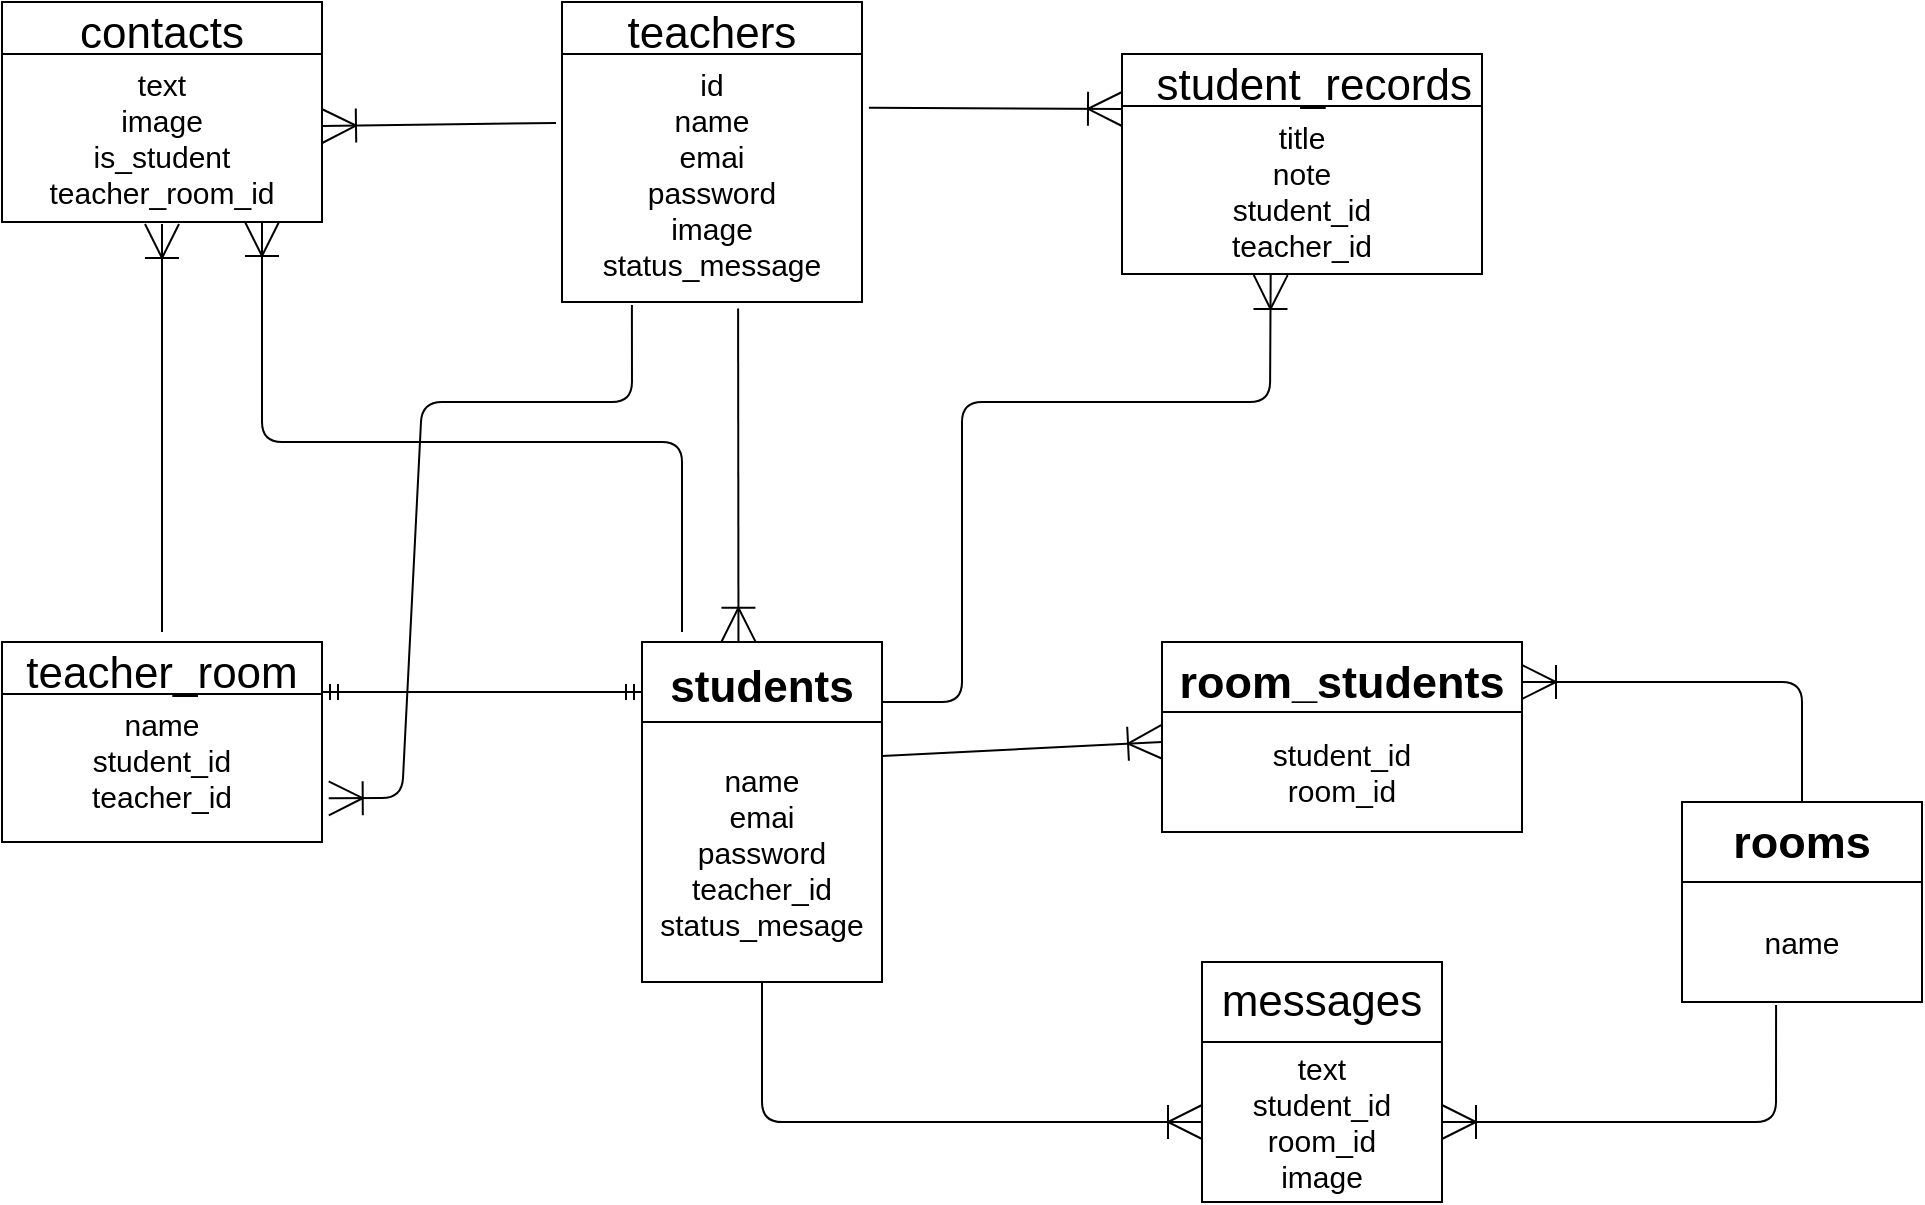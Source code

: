 <mxfile version="13.10.0" type="embed">
    <diagram id="rr2G3vfcNWPBEPG6R4cs" name="ページ1">
        <mxGraphModel dx="1229" dy="1926" grid="1" gridSize="10" guides="1" tooltips="1" connect="1" arrows="1" fold="1" page="1" pageScale="1" pageWidth="827" pageHeight="1169" math="0" shadow="0">
            <root>
                <mxCell id="0"/>
                <mxCell id="1" parent="0"/>
                <mxCell id="67" style="edgeStyle=none;rounded=0;jumpSize=6;orthogonalLoop=1;jettySize=auto;html=1;startSize=9;endSize=15;strokeWidth=1;fontSize=15;" edge="1" parent="1" source="2">
                    <mxGeometry relative="1" as="geometry">
                        <mxPoint x="170.0" y="80" as="targetPoint"/>
                    </mxGeometry>
                </mxCell>
                <mxCell id="2" value="&lt;h2&gt;&lt;font style=&quot;font-size: 22px&quot;&gt;students&lt;/font&gt;&lt;/h2&gt;" style="rounded=0;whiteSpace=wrap;html=1;fontSize=19;" parent="1" vertex="1">
                    <mxGeometry x="120" y="80" width="120" height="40" as="geometry"/>
                </mxCell>
                <mxCell id="3" value="&lt;font style=&quot;line-height: 50% ; font-size: 15px&quot;&gt;name&lt;br style=&quot;font-size: 15px&quot;&gt;emai&lt;br style=&quot;font-size: 15px&quot;&gt;password&lt;br&gt;teacher_id&lt;br&gt;status_mesage&lt;br style=&quot;font-size: 15px&quot;&gt;&lt;/font&gt;" style="rounded=0;whiteSpace=wrap;html=1;fontSize=15;verticalAlign=middle;horizontal=1;align=center;spacing=2;" parent="1" vertex="1">
                    <mxGeometry x="120" y="120" width="120" height="130" as="geometry"/>
                </mxCell>
                <mxCell id="4" value="&lt;span style=&quot;color: rgba(0 , 0 , 0 , 0) ; font-family: monospace ; font-size: 0px&quot;&gt;%3CmxGraphModel%3E%3Croot%3E%3CmxCell%20id%3D%220%22%2F%3E%3CmxCell%20id%3D%221%22%20parent%3D%220%22%2F%3E%3CmxCell%20id%3D%222%22%20value%3D%22%26lt%3Bh3%26gt%3Busers%26lt%3B%2Fh3%26gt%3B%22%20style%3D%22rounded%3D0%3BwhiteSpace%3Dwrap%3Bhtml%3D1%3BfontSize%3D19%3B%22%20vertex%3D%221%22%20parent%3D%221%22%3E%3CmxGeometry%20x%3D%2240%22%20y%3D%2240%22%20width%3D%22120%22%20height%3D%2240%22%20as%3D%22geometry%22%2F%3E%3C%2FmxCell%3E%3CmxCell%20id%3D%223%22%20value%3D%22%26lt%3Bfont%20style%3D%26quot%3Bline-height%3A%2050%25%3B%20font-size%3A%2015px%3B%26quot%3B%26gt%3Busername%26lt%3Bbr%20style%3D%26quot%3Bfont-size%3A%2015px%3B%26quot%3B%26gt%3Bemai%26lt%3Bbr%20style%3D%26quot%3Bfont-size%3A%2015px%3B%26quot%3B%26gt%3Bpassword%26lt%3Bbr%20style%3D%26quot%3Bfont-size%3A%2015px%3B%26quot%3B%26gt%3B%26lt%3B%2Ffont%26gt%3B%22%20style%3D%22rounded%3D0%3BwhiteSpace%3Dwrap%3Bhtml%3D1%3BfontSize%3D15%3BverticalAlign%3Dmiddle%3Bhorizontal%3D1%3Balign%3Dcenter%3Bspacing%3D2%3B%22%20vertex%3D%221%22%20parent%3D%221%22%3E%3CmxGeometry%20x%3D%2240%22%20y%3D%2280%22%20width%3D%22120%22%20height%3D%2260%22%20as%3D%22geometry%22%2F%3E%3C%2FmxCell%3E%3C%2Froot%3E%3C%2FmxGraphModel%3E&lt;/span&gt;" style="text;html=1;align=center;verticalAlign=middle;resizable=0;points=[];autosize=1;fontSize=15;" parent="1" vertex="1">
                    <mxGeometry x="280" y="55" width="20" height="30" as="geometry"/>
                </mxCell>
                <mxCell id="5" value="&lt;h2&gt;rooms&lt;/h2&gt;" style="rounded=0;whiteSpace=wrap;html=1;fontSize=15;align=center;" parent="1" vertex="1">
                    <mxGeometry x="640" y="160" width="120" height="40" as="geometry"/>
                </mxCell>
                <mxCell id="6" value="name" style="rounded=0;whiteSpace=wrap;html=1;fontSize=15;align=center;" parent="1" vertex="1">
                    <mxGeometry x="640" y="200" width="120" height="60" as="geometry"/>
                </mxCell>
                <mxCell id="19" value="&lt;h2&gt;room_students&lt;/h2&gt;" style="rounded=0;whiteSpace=wrap;html=1;fontSize=15;align=center;" parent="1" vertex="1">
                    <mxGeometry x="380" y="80" width="180" height="40" as="geometry"/>
                </mxCell>
                <mxCell id="21" value="student_id&lt;br&gt;room_id" style="rounded=0;whiteSpace=wrap;html=1;fontSize=15;align=center;" parent="1" vertex="1">
                    <mxGeometry x="380" y="115" width="180" height="60" as="geometry"/>
                </mxCell>
                <mxCell id="22" value="&lt;font style=&quot;font-size: 22px&quot;&gt;messages&lt;/font&gt;" style="rounded=0;whiteSpace=wrap;html=1;fontSize=15;align=center;" parent="1" vertex="1">
                    <mxGeometry x="400" y="240" width="120" height="40" as="geometry"/>
                </mxCell>
                <mxCell id="66" style="edgeStyle=none;rounded=0;jumpSize=6;orthogonalLoop=1;jettySize=auto;html=1;exitX=0.75;exitY=0;exitDx=0;exitDy=0;startSize=9;endSize=15;strokeWidth=1;fontSize=15;" edge="1" parent="1" source="24" target="22">
                    <mxGeometry relative="1" as="geometry"/>
                </mxCell>
                <mxCell id="24" value="text&lt;br&gt;student_id&lt;br&gt;room_id&lt;br&gt;image" style="rounded=0;whiteSpace=wrap;html=1;fontSize=15;align=center;" parent="1" vertex="1">
                    <mxGeometry x="400" y="280" width="120" height="80" as="geometry"/>
                </mxCell>
                <mxCell id="30" value="teachers" style="swimlane;fontStyle=0;childLayout=stackLayout;horizontal=1;startSize=26;horizontalStack=0;resizeParent=1;resizeParentMax=0;resizeLast=0;collapsible=1;marginBottom=0;align=center;fontSize=22;" parent="1" vertex="1">
                    <mxGeometry x="80" y="-240" width="150" height="150" as="geometry"/>
                </mxCell>
                <mxCell id="31" value="id&#10;name&#10;emai&#10;password&#10;image&#10;status_message&#10;" style="text;strokeColor=none;fillColor=none;spacingLeft=4;spacingRight=4;overflow=hidden;rotatable=0;points=[[0,0.5],[1,0.5]];portConstraint=eastwest;fontSize=15;align=center;" parent="30" vertex="1">
                    <mxGeometry y="26" width="150" height="124" as="geometry"/>
                </mxCell>
                <mxCell id="34" value="teacher_room" style="swimlane;fontStyle=0;childLayout=stackLayout;horizontal=1;startSize=26;horizontalStack=0;resizeParent=1;resizeParentMax=0;resizeLast=0;collapsible=1;marginBottom=0;align=center;fontSize=22;" parent="1" vertex="1">
                    <mxGeometry x="-200" y="80" width="160" height="100" as="geometry"/>
                </mxCell>
                <mxCell id="35" value="name&#10;student_id&#10;teacher_id&#10;" style="text;strokeColor=none;fillColor=none;spacingLeft=4;spacingRight=4;overflow=hidden;rotatable=0;points=[[0,0.5],[1,0.5]];portConstraint=eastwest;fontSize=15;align=center;" parent="34" vertex="1">
                    <mxGeometry y="26" width="160" height="74" as="geometry"/>
                </mxCell>
                <mxCell id="38" value="contacts" style="swimlane;fontStyle=0;childLayout=stackLayout;horizontal=1;startSize=26;horizontalStack=0;resizeParent=1;resizeParentMax=0;resizeLast=0;collapsible=1;marginBottom=0;align=center;fontSize=22;" parent="1" vertex="1">
                    <mxGeometry x="-200" y="-240" width="160" height="110" as="geometry"/>
                </mxCell>
                <mxCell id="41" value="text&#10;image&#10;is_student&#10;teacher_room_id" style="text;strokeColor=none;fillColor=none;spacingLeft=4;spacingRight=4;overflow=hidden;rotatable=0;points=[[0,0.5],[1,0.5]];portConstraint=eastwest;fontSize=15;align=center;" parent="38" vertex="1">
                    <mxGeometry y="26" width="160" height="84" as="geometry"/>
                </mxCell>
                <mxCell id="46" value="" style="fontSize=12;html=1;endArrow=ERoneToMany;exitX=-0.02;exitY=0.278;exitDx=0;exitDy=0;endSize=15;exitPerimeter=0;" parent="1" source="31" edge="1">
                    <mxGeometry width="100" height="100" relative="1" as="geometry">
                        <mxPoint x="160" y="-140" as="sourcePoint"/>
                        <mxPoint x="-40" y="-178" as="targetPoint"/>
                    </mxGeometry>
                </mxCell>
                <mxCell id="47" value="" style="fontSize=12;html=1;endArrow=ERoneToMany;jumpSize=6;endSize=15;entryX=0.5;entryY=1.012;entryDx=0;entryDy=0;entryPerimeter=0;" parent="1" target="41" edge="1">
                    <mxGeometry width="100" height="100" relative="1" as="geometry">
                        <mxPoint x="-120" y="75" as="sourcePoint"/>
                        <mxPoint x="-110" y="-90" as="targetPoint"/>
                        <Array as="points"/>
                    </mxGeometry>
                </mxCell>
                <mxCell id="48" value="" style="fontSize=12;html=1;endArrow=ERmandOne;startArrow=ERmandOne;entryX=1;entryY=0.25;entryDx=0;entryDy=0;" parent="1" target="34" edge="1">
                    <mxGeometry width="100" height="100" relative="1" as="geometry">
                        <mxPoint x="120" y="105" as="sourcePoint"/>
                        <mxPoint x="-30" y="102" as="targetPoint"/>
                    </mxGeometry>
                </mxCell>
                <mxCell id="51" value="" style="fontSize=12;html=1;endArrow=ERoneToMany;strokeWidth=1;endSize=15;startSize=12;exitX=0.233;exitY=1.012;exitDx=0;exitDy=0;exitPerimeter=0;entryX=1.021;entryY=0.705;entryDx=0;entryDy=0;entryPerimeter=0;" parent="1" source="31" target="35" edge="1">
                    <mxGeometry width="100" height="100" relative="1" as="geometry">
                        <mxPoint x="112" y="-100" as="sourcePoint"/>
                        <mxPoint x="10" y="160" as="targetPoint"/>
                        <Array as="points">
                            <mxPoint x="115" y="-40"/>
                            <mxPoint x="10" y="-40"/>
                            <mxPoint y="158"/>
                        </Array>
                    </mxGeometry>
                </mxCell>
                <mxCell id="52" value="" style="fontSize=12;html=1;endArrow=ERoneToMany;exitX=0.587;exitY=1.026;exitDx=0;exitDy=0;exitPerimeter=0;startSize=9;endSize=15;entryX=0.402;entryY=-0.004;entryDx=0;entryDy=0;entryPerimeter=0;" parent="1" target="2" edge="1" source="31">
                    <mxGeometry width="100" height="100" relative="1" as="geometry">
                        <mxPoint x="195" y="-50" as="sourcePoint"/>
                        <mxPoint x="168" y="70" as="targetPoint"/>
                    </mxGeometry>
                </mxCell>
                <mxCell id="54" value="" style="fontSize=12;html=1;endArrow=ERoneToMany;startSize=12;endSize=15;" parent="1" edge="1">
                    <mxGeometry width="100" height="100" relative="1" as="geometry">
                        <mxPoint x="140" y="75" as="sourcePoint"/>
                        <mxPoint x="-70" y="-130" as="targetPoint"/>
                        <Array as="points">
                            <mxPoint x="140" y="-20"/>
                            <mxPoint x="70" y="-20"/>
                            <mxPoint x="-70" y="-20"/>
                        </Array>
                    </mxGeometry>
                </mxCell>
                <mxCell id="55" value="" style="fontSize=12;html=1;endArrow=ERoneToMany;strokeWidth=1;endSize=15;entryX=0;entryY=0.25;entryDx=0;entryDy=0;" edge="1" parent="1" target="21">
                    <mxGeometry width="100" height="100" relative="1" as="geometry">
                        <mxPoint x="240" y="137" as="sourcePoint"/>
                        <mxPoint x="380" y="130" as="targetPoint"/>
                    </mxGeometry>
                </mxCell>
                <mxCell id="56" value="" style="fontSize=12;html=1;endArrow=ERoneToMany;strokeWidth=1;endSize=15;entryX=0;entryY=0.5;entryDx=0;entryDy=0;exitX=0.5;exitY=1;exitDx=0;exitDy=0;" edge="1" parent="1" source="3" target="24">
                    <mxGeometry width="100" height="100" relative="1" as="geometry">
                        <mxPoint x="150" y="170" as="sourcePoint"/>
                        <mxPoint x="240" y="165" as="targetPoint"/>
                        <Array as="points">
                            <mxPoint x="180" y="320"/>
                        </Array>
                    </mxGeometry>
                </mxCell>
                <mxCell id="57" value="" style="fontSize=12;html=1;endArrow=ERoneToMany;strokeWidth=1;endSize=15;entryX=1;entryY=0.5;entryDx=0;entryDy=0;exitX=0.392;exitY=1.026;exitDx=0;exitDy=0;exitPerimeter=0;" edge="1" parent="1" source="6" target="24">
                    <mxGeometry width="100" height="100" relative="1" as="geometry">
                        <mxPoint x="480" y="195" as="sourcePoint"/>
                        <mxPoint x="570" y="190" as="targetPoint"/>
                        <Array as="points">
                            <mxPoint x="687" y="320"/>
                        </Array>
                    </mxGeometry>
                </mxCell>
                <mxCell id="58" value="" style="fontSize=12;html=1;endArrow=ERoneToMany;strokeWidth=1;endSize=15;exitX=0.5;exitY=0;exitDx=0;exitDy=0;entryX=1;entryY=0.5;entryDx=0;entryDy=0;" edge="1" parent="1" source="5" target="19">
                    <mxGeometry width="100" height="100" relative="1" as="geometry">
                        <mxPoint x="430" y="40" as="sourcePoint"/>
                        <mxPoint x="570" y="100" as="targetPoint"/>
                        <Array as="points">
                            <mxPoint x="700" y="100"/>
                        </Array>
                    </mxGeometry>
                </mxCell>
                <mxCell id="59" value="    student_records  " style="swimlane;fontStyle=0;childLayout=stackLayout;horizontal=1;startSize=26;horizontalStack=0;resizeParent=1;resizeParentMax=0;resizeLast=0;collapsible=1;marginBottom=0;align=center;fontSize=22;" vertex="1" parent="1">
                    <mxGeometry x="360" y="-214" width="180" height="110" as="geometry">
                        <mxRectangle x="330" y="-100" width="190" height="30" as="alternateBounds"/>
                    </mxGeometry>
                </mxCell>
                <mxCell id="60" value="title&#10;note&#10;student_id&#10;teacher_id" style="text;strokeColor=none;fillColor=none;spacingLeft=4;spacingRight=4;overflow=hidden;rotatable=0;points=[[0,0.5],[1,0.5]];portConstraint=eastwest;fontSize=15;verticalAlign=middle;align=center;labelBackgroundColor=none;" vertex="1" parent="59">
                    <mxGeometry y="26" width="180" height="84" as="geometry"/>
                </mxCell>
                <mxCell id="63" value="" style="fontSize=12;html=1;endArrow=ERoneToMany;strokeWidth=1;endSize=15;exitX=1.023;exitY=0.217;exitDx=0;exitDy=0;exitPerimeter=0;entryX=0;entryY=0.25;entryDx=0;entryDy=0;" edge="1" parent="1" source="31" target="59">
                    <mxGeometry width="100" height="100" relative="1" as="geometry">
                        <mxPoint x="420" y="-250" as="sourcePoint"/>
                        <mxPoint x="410" y="-280" as="targetPoint"/>
                        <Array as="points"/>
                    </mxGeometry>
                </mxCell>
                <mxCell id="64" value="" style="fontSize=12;html=1;endArrow=ERoneToMany;strokeWidth=1;endSize=15;entryX=0.413;entryY=1.006;entryDx=0;entryDy=0;entryPerimeter=0;" edge="1" parent="1" target="60">
                    <mxGeometry width="100" height="100" relative="1" as="geometry">
                        <mxPoint x="240" y="110" as="sourcePoint"/>
                        <mxPoint x="410" y="-60" as="targetPoint"/>
                        <Array as="points">
                            <mxPoint x="280" y="110"/>
                            <mxPoint x="280" y="-40"/>
                            <mxPoint x="434" y="-40"/>
                        </Array>
                    </mxGeometry>
                </mxCell>
            </root>
        </mxGraphModel>
    </diagram>
</mxfile>